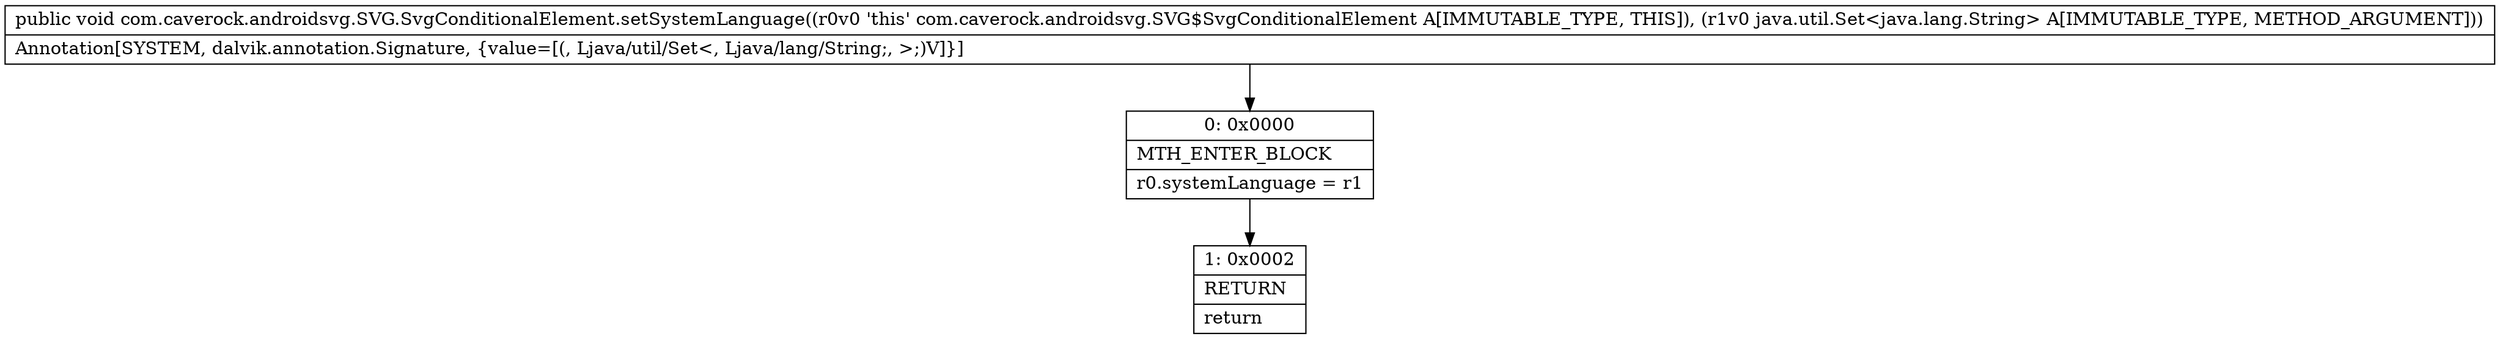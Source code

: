 digraph "CFG forcom.caverock.androidsvg.SVG.SvgConditionalElement.setSystemLanguage(Ljava\/util\/Set;)V" {
Node_0 [shape=record,label="{0\:\ 0x0000|MTH_ENTER_BLOCK\l|r0.systemLanguage = r1\l}"];
Node_1 [shape=record,label="{1\:\ 0x0002|RETURN\l|return\l}"];
MethodNode[shape=record,label="{public void com.caverock.androidsvg.SVG.SvgConditionalElement.setSystemLanguage((r0v0 'this' com.caverock.androidsvg.SVG$SvgConditionalElement A[IMMUTABLE_TYPE, THIS]), (r1v0 java.util.Set\<java.lang.String\> A[IMMUTABLE_TYPE, METHOD_ARGUMENT]))  | Annotation[SYSTEM, dalvik.annotation.Signature, \{value=[(, Ljava\/util\/Set\<, Ljava\/lang\/String;, \>;)V]\}]\l}"];
MethodNode -> Node_0;
Node_0 -> Node_1;
}


